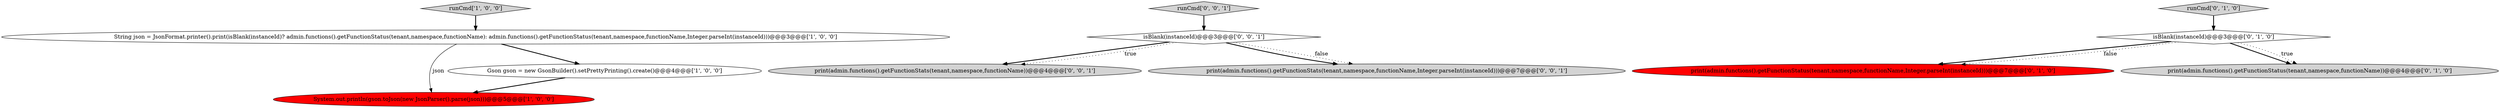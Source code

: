 digraph {
0 [style = filled, label = "String json = JsonFormat.printer().print(isBlank(instanceId)? admin.functions().getFunctionStatus(tenant,namespace,functionName): admin.functions().getFunctionStatus(tenant,namespace,functionName,Integer.parseInt(instanceId)))@@@3@@@['1', '0', '0']", fillcolor = white, shape = ellipse image = "AAA0AAABBB1BBB"];
10 [style = filled, label = "print(admin.functions().getFunctionStats(tenant,namespace,functionName))@@@4@@@['0', '0', '1']", fillcolor = lightgray, shape = ellipse image = "AAA0AAABBB3BBB"];
5 [style = filled, label = "print(admin.functions().getFunctionStatus(tenant,namespace,functionName,Integer.parseInt(instanceId)))@@@7@@@['0', '1', '0']", fillcolor = red, shape = ellipse image = "AAA1AAABBB2BBB"];
6 [style = filled, label = "runCmd['0', '1', '0']", fillcolor = lightgray, shape = diamond image = "AAA0AAABBB2BBB"];
1 [style = filled, label = "System.out.println(gson.toJson(new JsonParser().parse(json)))@@@5@@@['1', '0', '0']", fillcolor = red, shape = ellipse image = "AAA1AAABBB1BBB"];
7 [style = filled, label = "isBlank(instanceId)@@@3@@@['0', '1', '0']", fillcolor = white, shape = diamond image = "AAA0AAABBB2BBB"];
4 [style = filled, label = "print(admin.functions().getFunctionStatus(tenant,namespace,functionName))@@@4@@@['0', '1', '0']", fillcolor = lightgray, shape = ellipse image = "AAA0AAABBB2BBB"];
2 [style = filled, label = "Gson gson = new GsonBuilder().setPrettyPrinting().create()@@@4@@@['1', '0', '0']", fillcolor = white, shape = ellipse image = "AAA0AAABBB1BBB"];
11 [style = filled, label = "runCmd['0', '0', '1']", fillcolor = lightgray, shape = diamond image = "AAA0AAABBB3BBB"];
9 [style = filled, label = "print(admin.functions().getFunctionStats(tenant,namespace,functionName,Integer.parseInt(instanceId)))@@@7@@@['0', '0', '1']", fillcolor = lightgray, shape = ellipse image = "AAA0AAABBB3BBB"];
8 [style = filled, label = "isBlank(instanceId)@@@3@@@['0', '0', '1']", fillcolor = white, shape = diamond image = "AAA0AAABBB3BBB"];
3 [style = filled, label = "runCmd['1', '0', '0']", fillcolor = lightgray, shape = diamond image = "AAA0AAABBB1BBB"];
11->8 [style = bold, label=""];
8->10 [style = bold, label=""];
7->5 [style = bold, label=""];
7->4 [style = bold, label=""];
6->7 [style = bold, label=""];
7->5 [style = dotted, label="false"];
8->10 [style = dotted, label="true"];
0->1 [style = solid, label="json"];
2->1 [style = bold, label=""];
3->0 [style = bold, label=""];
7->4 [style = dotted, label="true"];
0->2 [style = bold, label=""];
8->9 [style = bold, label=""];
8->9 [style = dotted, label="false"];
}
